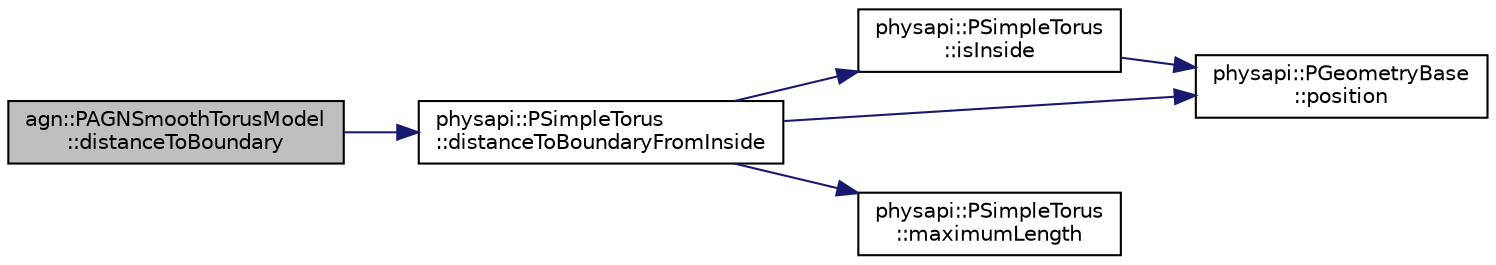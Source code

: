 digraph "agn::PAGNSmoothTorusModel::distanceToBoundary"
{
 // LATEX_PDF_SIZE
  edge [fontname="Helvetica",fontsize="10",labelfontname="Helvetica",labelfontsize="10"];
  node [fontname="Helvetica",fontsize="10",shape=record];
  rankdir="LR";
  Node1 [label="agn::PAGNSmoothTorusModel\l::distanceToBoundary",height=0.2,width=0.4,color="black", fillcolor="grey75", style="filled", fontcolor="black",tooltip=" "];
  Node1 -> Node2 [color="midnightblue",fontsize="10",style="solid",fontname="Helvetica"];
  Node2 [label="physapi::PSimpleTorus\l::distanceToBoundaryFromInside",height=0.2,width=0.4,color="black", fillcolor="white", style="filled",URL="$classphysapi_1_1_p_simple_torus.html#ad39bb1aa9c6b348b8f0aa130d125dfb9",tooltip="Get the distance to the geometry's boundaries from an inside point."];
  Node2 -> Node3 [color="midnightblue",fontsize="10",style="solid",fontname="Helvetica"];
  Node3 [label="physapi::PSimpleTorus\l::isInside",height=0.2,width=0.4,color="black", fillcolor="white", style="filled",URL="$classphysapi_1_1_p_simple_torus.html#a377f278cd3cd37352d503a4a93e5f8d6",tooltip="Check if the given point is inside the geometry."];
  Node3 -> Node4 [color="midnightblue",fontsize="10",style="solid",fontname="Helvetica"];
  Node4 [label="physapi::PGeometryBase\l::position",height=0.2,width=0.4,color="black", fillcolor="white", style="filled",URL="$classphysapi_1_1_p_geometry_base.html#a6bddf89a66ee7f884e33319b389c4147",tooltip="Get the position of the object."];
  Node2 -> Node5 [color="midnightblue",fontsize="10",style="solid",fontname="Helvetica"];
  Node5 [label="physapi::PSimpleTorus\l::maximumLength",height=0.2,width=0.4,color="black", fillcolor="white", style="filled",URL="$classphysapi_1_1_p_simple_torus.html#a048c0aaad78f211130396841d5578b6b",tooltip="Get the maximum possible length inside the geometry."];
  Node2 -> Node4 [color="midnightblue",fontsize="10",style="solid",fontname="Helvetica"];
}
